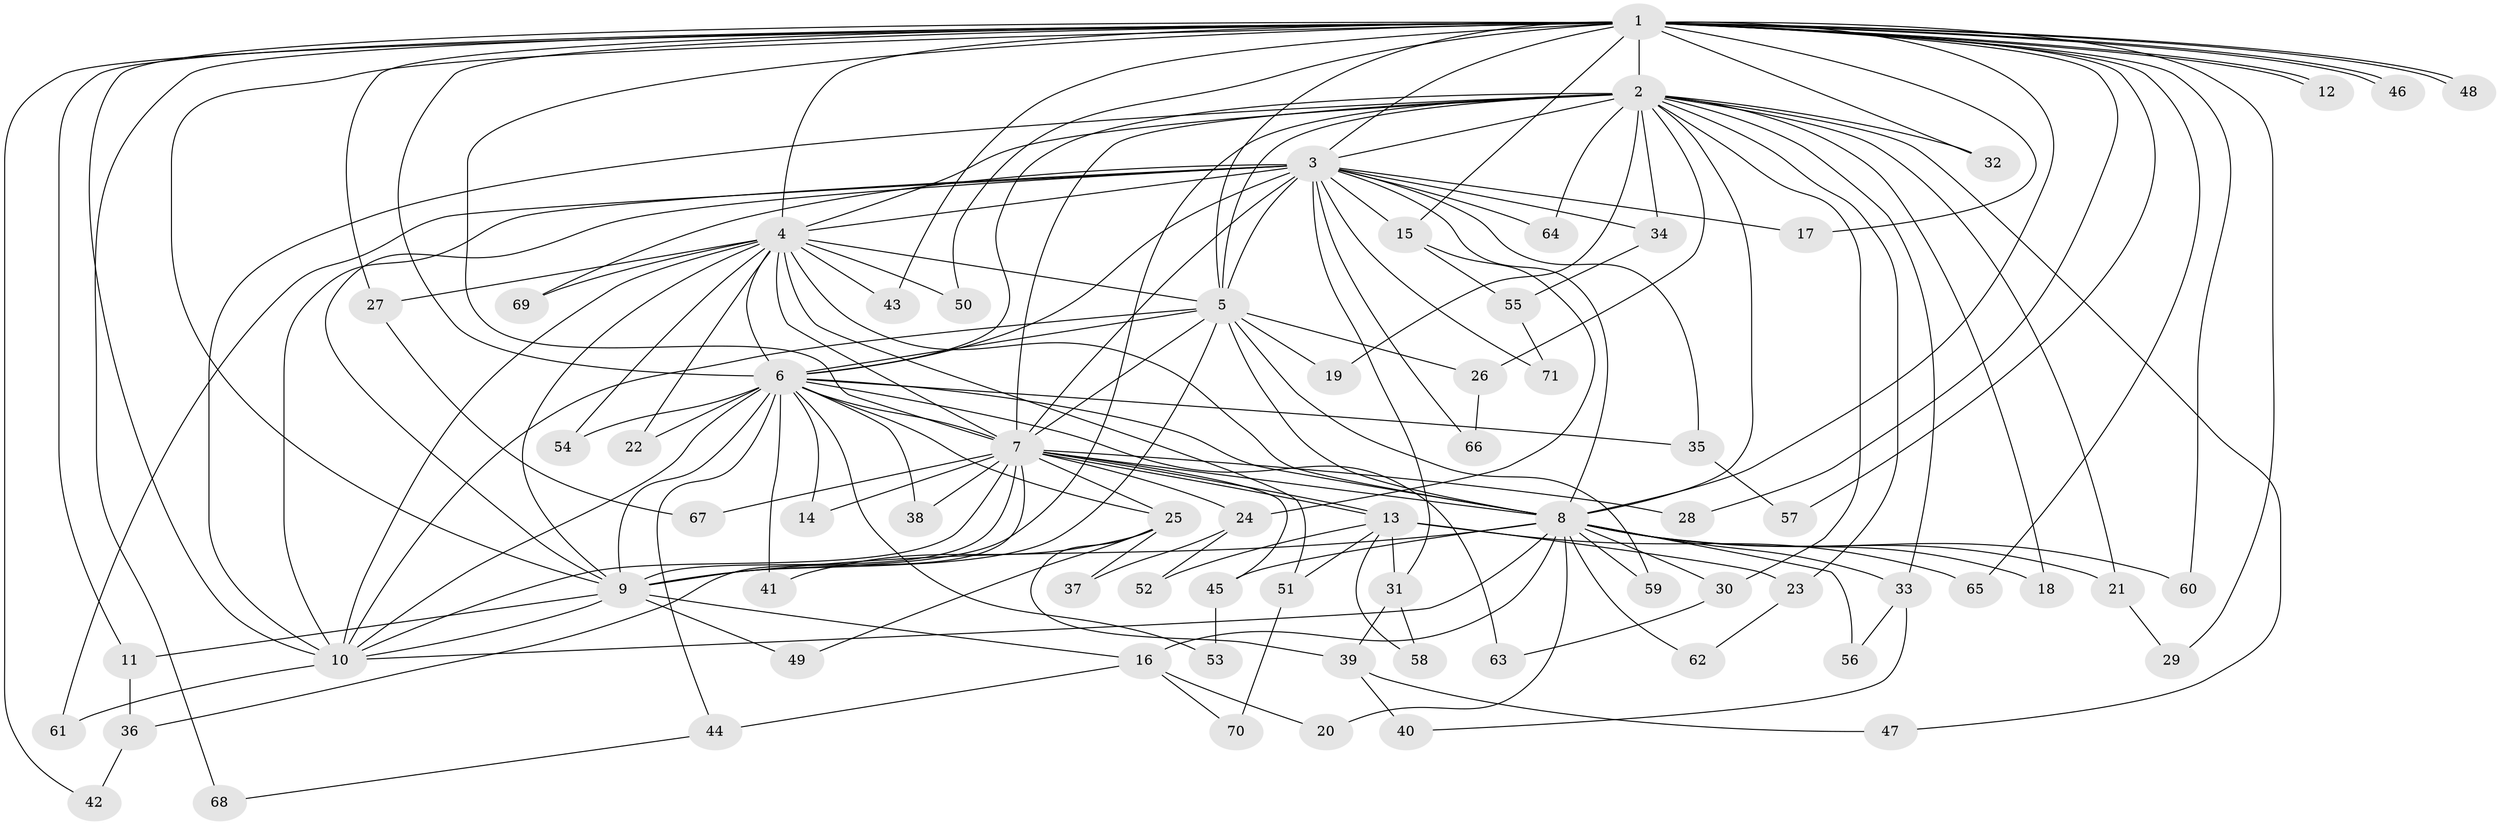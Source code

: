 // Generated by graph-tools (version 1.1) at 2025/11/02/27/25 16:11:02]
// undirected, 71 vertices, 167 edges
graph export_dot {
graph [start="1"]
  node [color=gray90,style=filled];
  1;
  2;
  3;
  4;
  5;
  6;
  7;
  8;
  9;
  10;
  11;
  12;
  13;
  14;
  15;
  16;
  17;
  18;
  19;
  20;
  21;
  22;
  23;
  24;
  25;
  26;
  27;
  28;
  29;
  30;
  31;
  32;
  33;
  34;
  35;
  36;
  37;
  38;
  39;
  40;
  41;
  42;
  43;
  44;
  45;
  46;
  47;
  48;
  49;
  50;
  51;
  52;
  53;
  54;
  55;
  56;
  57;
  58;
  59;
  60;
  61;
  62;
  63;
  64;
  65;
  66;
  67;
  68;
  69;
  70;
  71;
  1 -- 2;
  1 -- 3;
  1 -- 4;
  1 -- 5;
  1 -- 6;
  1 -- 7;
  1 -- 8;
  1 -- 9;
  1 -- 10;
  1 -- 11;
  1 -- 12;
  1 -- 12;
  1 -- 15;
  1 -- 17;
  1 -- 27;
  1 -- 28;
  1 -- 29;
  1 -- 32;
  1 -- 42;
  1 -- 43;
  1 -- 46;
  1 -- 46;
  1 -- 48;
  1 -- 48;
  1 -- 50;
  1 -- 57;
  1 -- 60;
  1 -- 65;
  1 -- 68;
  2 -- 3;
  2 -- 4;
  2 -- 5;
  2 -- 6;
  2 -- 7;
  2 -- 8;
  2 -- 9;
  2 -- 10;
  2 -- 18;
  2 -- 19;
  2 -- 21;
  2 -- 23;
  2 -- 26;
  2 -- 30;
  2 -- 32;
  2 -- 33;
  2 -- 34;
  2 -- 47;
  2 -- 64;
  3 -- 4;
  3 -- 5;
  3 -- 6;
  3 -- 7;
  3 -- 8;
  3 -- 9;
  3 -- 10;
  3 -- 15;
  3 -- 17;
  3 -- 31;
  3 -- 34;
  3 -- 35;
  3 -- 61;
  3 -- 64;
  3 -- 66;
  3 -- 69;
  3 -- 71;
  4 -- 5;
  4 -- 6;
  4 -- 7;
  4 -- 8;
  4 -- 9;
  4 -- 10;
  4 -- 22;
  4 -- 27;
  4 -- 43;
  4 -- 50;
  4 -- 51;
  4 -- 54;
  4 -- 69;
  5 -- 6;
  5 -- 7;
  5 -- 8;
  5 -- 9;
  5 -- 10;
  5 -- 19;
  5 -- 26;
  5 -- 59;
  6 -- 7;
  6 -- 8;
  6 -- 9;
  6 -- 10;
  6 -- 14;
  6 -- 22;
  6 -- 25;
  6 -- 35;
  6 -- 38;
  6 -- 41;
  6 -- 44;
  6 -- 53;
  6 -- 54;
  6 -- 63;
  7 -- 8;
  7 -- 9;
  7 -- 10;
  7 -- 13;
  7 -- 13;
  7 -- 14;
  7 -- 24;
  7 -- 25;
  7 -- 28;
  7 -- 36;
  7 -- 38;
  7 -- 45;
  7 -- 67;
  8 -- 9;
  8 -- 10;
  8 -- 16;
  8 -- 18;
  8 -- 20;
  8 -- 21;
  8 -- 30;
  8 -- 33;
  8 -- 45;
  8 -- 56;
  8 -- 59;
  8 -- 60;
  8 -- 62;
  9 -- 10;
  9 -- 11;
  9 -- 16;
  9 -- 49;
  10 -- 61;
  11 -- 36;
  13 -- 23;
  13 -- 31;
  13 -- 51;
  13 -- 52;
  13 -- 58;
  13 -- 65;
  15 -- 24;
  15 -- 55;
  16 -- 20;
  16 -- 44;
  16 -- 70;
  21 -- 29;
  23 -- 62;
  24 -- 37;
  24 -- 52;
  25 -- 37;
  25 -- 39;
  25 -- 41;
  25 -- 49;
  26 -- 66;
  27 -- 67;
  30 -- 63;
  31 -- 39;
  31 -- 58;
  33 -- 40;
  33 -- 56;
  34 -- 55;
  35 -- 57;
  36 -- 42;
  39 -- 40;
  39 -- 47;
  44 -- 68;
  45 -- 53;
  51 -- 70;
  55 -- 71;
}
